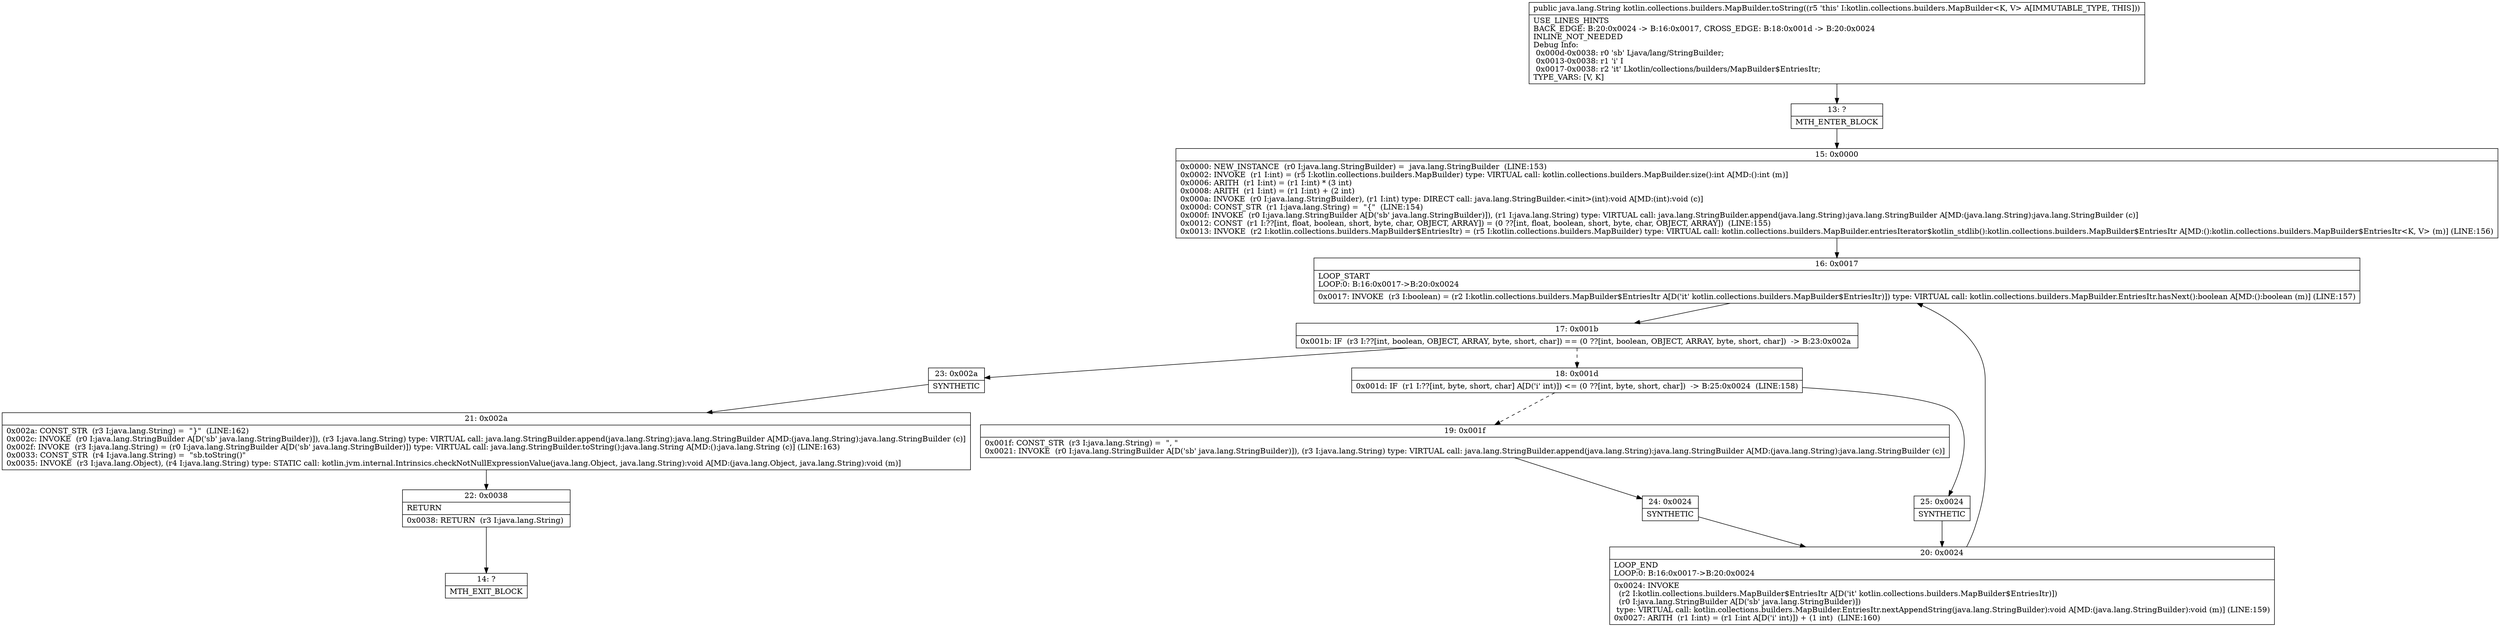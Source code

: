 digraph "CFG forkotlin.collections.builders.MapBuilder.toString()Ljava\/lang\/String;" {
Node_13 [shape=record,label="{13\:\ ?|MTH_ENTER_BLOCK\l}"];
Node_15 [shape=record,label="{15\:\ 0x0000|0x0000: NEW_INSTANCE  (r0 I:java.lang.StringBuilder) =  java.lang.StringBuilder  (LINE:153)\l0x0002: INVOKE  (r1 I:int) = (r5 I:kotlin.collections.builders.MapBuilder) type: VIRTUAL call: kotlin.collections.builders.MapBuilder.size():int A[MD:():int (m)]\l0x0006: ARITH  (r1 I:int) = (r1 I:int) * (3 int) \l0x0008: ARITH  (r1 I:int) = (r1 I:int) + (2 int) \l0x000a: INVOKE  (r0 I:java.lang.StringBuilder), (r1 I:int) type: DIRECT call: java.lang.StringBuilder.\<init\>(int):void A[MD:(int):void (c)]\l0x000d: CONST_STR  (r1 I:java.lang.String) =  \"\{\"  (LINE:154)\l0x000f: INVOKE  (r0 I:java.lang.StringBuilder A[D('sb' java.lang.StringBuilder)]), (r1 I:java.lang.String) type: VIRTUAL call: java.lang.StringBuilder.append(java.lang.String):java.lang.StringBuilder A[MD:(java.lang.String):java.lang.StringBuilder (c)]\l0x0012: CONST  (r1 I:??[int, float, boolean, short, byte, char, OBJECT, ARRAY]) = (0 ??[int, float, boolean, short, byte, char, OBJECT, ARRAY])  (LINE:155)\l0x0013: INVOKE  (r2 I:kotlin.collections.builders.MapBuilder$EntriesItr) = (r5 I:kotlin.collections.builders.MapBuilder) type: VIRTUAL call: kotlin.collections.builders.MapBuilder.entriesIterator$kotlin_stdlib():kotlin.collections.builders.MapBuilder$EntriesItr A[MD:():kotlin.collections.builders.MapBuilder$EntriesItr\<K, V\> (m)] (LINE:156)\l}"];
Node_16 [shape=record,label="{16\:\ 0x0017|LOOP_START\lLOOP:0: B:16:0x0017\-\>B:20:0x0024\l|0x0017: INVOKE  (r3 I:boolean) = (r2 I:kotlin.collections.builders.MapBuilder$EntriesItr A[D('it' kotlin.collections.builders.MapBuilder$EntriesItr)]) type: VIRTUAL call: kotlin.collections.builders.MapBuilder.EntriesItr.hasNext():boolean A[MD:():boolean (m)] (LINE:157)\l}"];
Node_17 [shape=record,label="{17\:\ 0x001b|0x001b: IF  (r3 I:??[int, boolean, OBJECT, ARRAY, byte, short, char]) == (0 ??[int, boolean, OBJECT, ARRAY, byte, short, char])  \-\> B:23:0x002a \l}"];
Node_18 [shape=record,label="{18\:\ 0x001d|0x001d: IF  (r1 I:??[int, byte, short, char] A[D('i' int)]) \<= (0 ??[int, byte, short, char])  \-\> B:25:0x0024  (LINE:158)\l}"];
Node_19 [shape=record,label="{19\:\ 0x001f|0x001f: CONST_STR  (r3 I:java.lang.String) =  \", \" \l0x0021: INVOKE  (r0 I:java.lang.StringBuilder A[D('sb' java.lang.StringBuilder)]), (r3 I:java.lang.String) type: VIRTUAL call: java.lang.StringBuilder.append(java.lang.String):java.lang.StringBuilder A[MD:(java.lang.String):java.lang.StringBuilder (c)]\l}"];
Node_24 [shape=record,label="{24\:\ 0x0024|SYNTHETIC\l}"];
Node_20 [shape=record,label="{20\:\ 0x0024|LOOP_END\lLOOP:0: B:16:0x0017\-\>B:20:0x0024\l|0x0024: INVOKE  \l  (r2 I:kotlin.collections.builders.MapBuilder$EntriesItr A[D('it' kotlin.collections.builders.MapBuilder$EntriesItr)])\l  (r0 I:java.lang.StringBuilder A[D('sb' java.lang.StringBuilder)])\l type: VIRTUAL call: kotlin.collections.builders.MapBuilder.EntriesItr.nextAppendString(java.lang.StringBuilder):void A[MD:(java.lang.StringBuilder):void (m)] (LINE:159)\l0x0027: ARITH  (r1 I:int) = (r1 I:int A[D('i' int)]) + (1 int)  (LINE:160)\l}"];
Node_25 [shape=record,label="{25\:\ 0x0024|SYNTHETIC\l}"];
Node_23 [shape=record,label="{23\:\ 0x002a|SYNTHETIC\l}"];
Node_21 [shape=record,label="{21\:\ 0x002a|0x002a: CONST_STR  (r3 I:java.lang.String) =  \"\}\"  (LINE:162)\l0x002c: INVOKE  (r0 I:java.lang.StringBuilder A[D('sb' java.lang.StringBuilder)]), (r3 I:java.lang.String) type: VIRTUAL call: java.lang.StringBuilder.append(java.lang.String):java.lang.StringBuilder A[MD:(java.lang.String):java.lang.StringBuilder (c)]\l0x002f: INVOKE  (r3 I:java.lang.String) = (r0 I:java.lang.StringBuilder A[D('sb' java.lang.StringBuilder)]) type: VIRTUAL call: java.lang.StringBuilder.toString():java.lang.String A[MD:():java.lang.String (c)] (LINE:163)\l0x0033: CONST_STR  (r4 I:java.lang.String) =  \"sb.toString()\" \l0x0035: INVOKE  (r3 I:java.lang.Object), (r4 I:java.lang.String) type: STATIC call: kotlin.jvm.internal.Intrinsics.checkNotNullExpressionValue(java.lang.Object, java.lang.String):void A[MD:(java.lang.Object, java.lang.String):void (m)]\l}"];
Node_22 [shape=record,label="{22\:\ 0x0038|RETURN\l|0x0038: RETURN  (r3 I:java.lang.String) \l}"];
Node_14 [shape=record,label="{14\:\ ?|MTH_EXIT_BLOCK\l}"];
MethodNode[shape=record,label="{public java.lang.String kotlin.collections.builders.MapBuilder.toString((r5 'this' I:kotlin.collections.builders.MapBuilder\<K, V\> A[IMMUTABLE_TYPE, THIS]))  | USE_LINES_HINTS\lBACK_EDGE: B:20:0x0024 \-\> B:16:0x0017, CROSS_EDGE: B:18:0x001d \-\> B:20:0x0024\lINLINE_NOT_NEEDED\lDebug Info:\l  0x000d\-0x0038: r0 'sb' Ljava\/lang\/StringBuilder;\l  0x0013\-0x0038: r1 'i' I\l  0x0017\-0x0038: r2 'it' Lkotlin\/collections\/builders\/MapBuilder$EntriesItr;\lTYPE_VARS: [V, K]\l}"];
MethodNode -> Node_13;Node_13 -> Node_15;
Node_15 -> Node_16;
Node_16 -> Node_17;
Node_17 -> Node_18[style=dashed];
Node_17 -> Node_23;
Node_18 -> Node_19[style=dashed];
Node_18 -> Node_25;
Node_19 -> Node_24;
Node_24 -> Node_20;
Node_20 -> Node_16;
Node_25 -> Node_20;
Node_23 -> Node_21;
Node_21 -> Node_22;
Node_22 -> Node_14;
}

